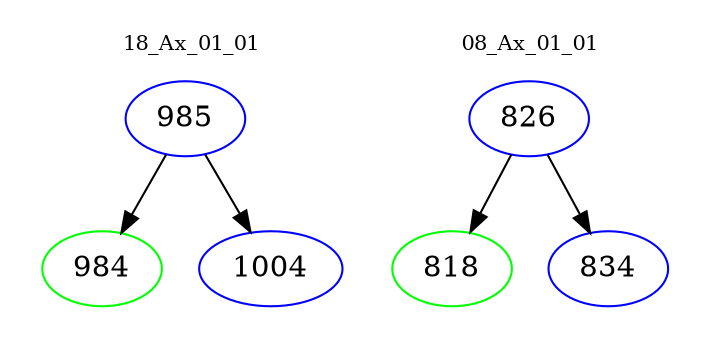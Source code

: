 digraph{
subgraph cluster_0 {
color = white
label = "18_Ax_01_01";
fontsize=10;
T0_985 [label="985", color="blue"]
T0_985 -> T0_984 [color="black"]
T0_984 [label="984", color="green"]
T0_985 -> T0_1004 [color="black"]
T0_1004 [label="1004", color="blue"]
}
subgraph cluster_1 {
color = white
label = "08_Ax_01_01";
fontsize=10;
T1_826 [label="826", color="blue"]
T1_826 -> T1_818 [color="black"]
T1_818 [label="818", color="green"]
T1_826 -> T1_834 [color="black"]
T1_834 [label="834", color="blue"]
}
}
